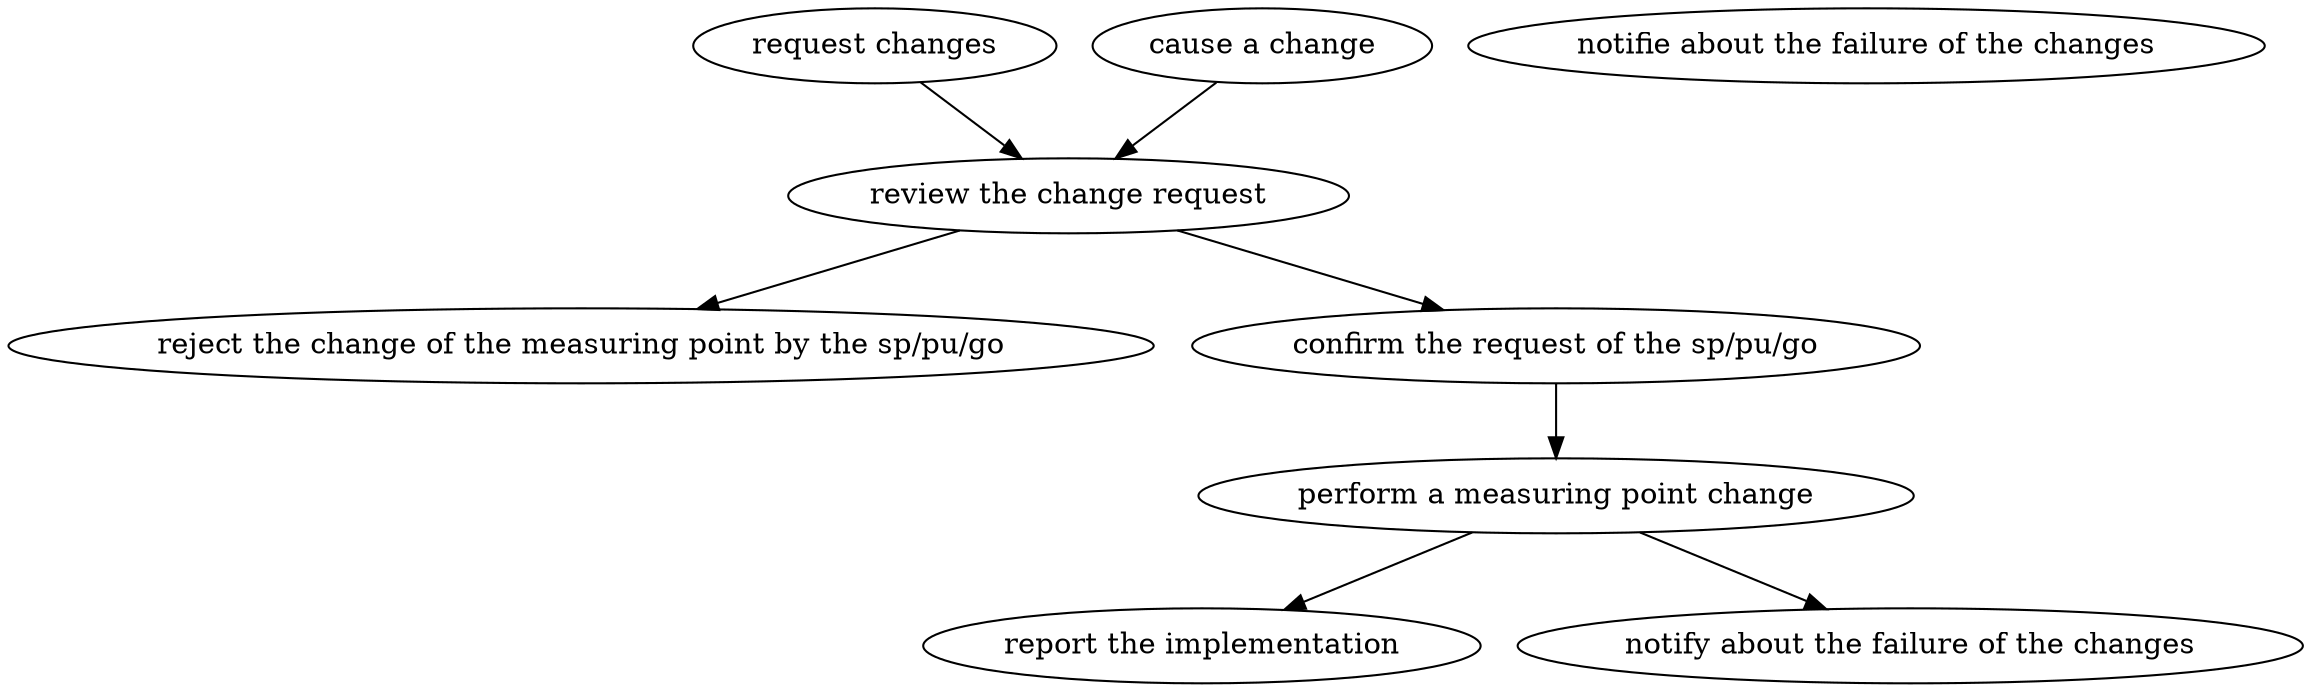 strict digraph "doc-10.9" {
	graph [name="doc-10.9"];
	"request changes"	[attrs="{'type': 'Activity', 'label': 'request changes'}"];
	"review the change request"	[attrs="{'type': 'Activity', 'label': 'review the change request'}"];
	"request changes" -> "review the change request"	[attrs="{'type': 'flow', 'label': 'flow'}"];
	"cause a change"	[attrs="{'type': 'Activity', 'label': 'cause a change'}"];
	"cause a change" -> "review the change request"	[attrs="{'type': 'flow', 'label': 'flow'}"];
	"reject the change of the measuring point by the sp/pu/go"	[attrs="{'type': 'Activity', 'label': 'reject the change of the measuring point by the sp/pu/go'}"];
	"review the change request" -> "reject the change of the measuring point by the sp/pu/go"	[attrs="{'type': 'flow', 'label': 'flow'}"];
	"confirm the request of the sp/pu/go"	[attrs="{'type': 'Activity', 'label': 'confirm the request of the sp/pu/go'}"];
	"review the change request" -> "confirm the request of the sp/pu/go"	[attrs="{'type': 'flow', 'label': 'flow'}"];
	"perform a measuring point change"	[attrs="{'type': 'Activity', 'label': 'perform a measuring point change'}"];
	"confirm the request of the sp/pu/go" -> "perform a measuring point change"	[attrs="{'type': 'flow', 'label': 'flow'}"];
	"report the implementation"	[attrs="{'type': 'Activity', 'label': 'report the implementation'}"];
	"perform a measuring point change" -> "report the implementation"	[attrs="{'type': 'flow', 'label': 'flow'}"];
	"notify about the failure of the changes"	[attrs="{'type': 'Activity', 'label': 'notify about the failure of the changes'}"];
	"perform a measuring point change" -> "notify about the failure of the changes"	[attrs="{'type': 'flow', 'label': 'flow'}"];
	"notifie about the failure of the changes"	[attrs="{'type': 'Activity', 'label': 'notifie about the failure of the changes'}"];
}
